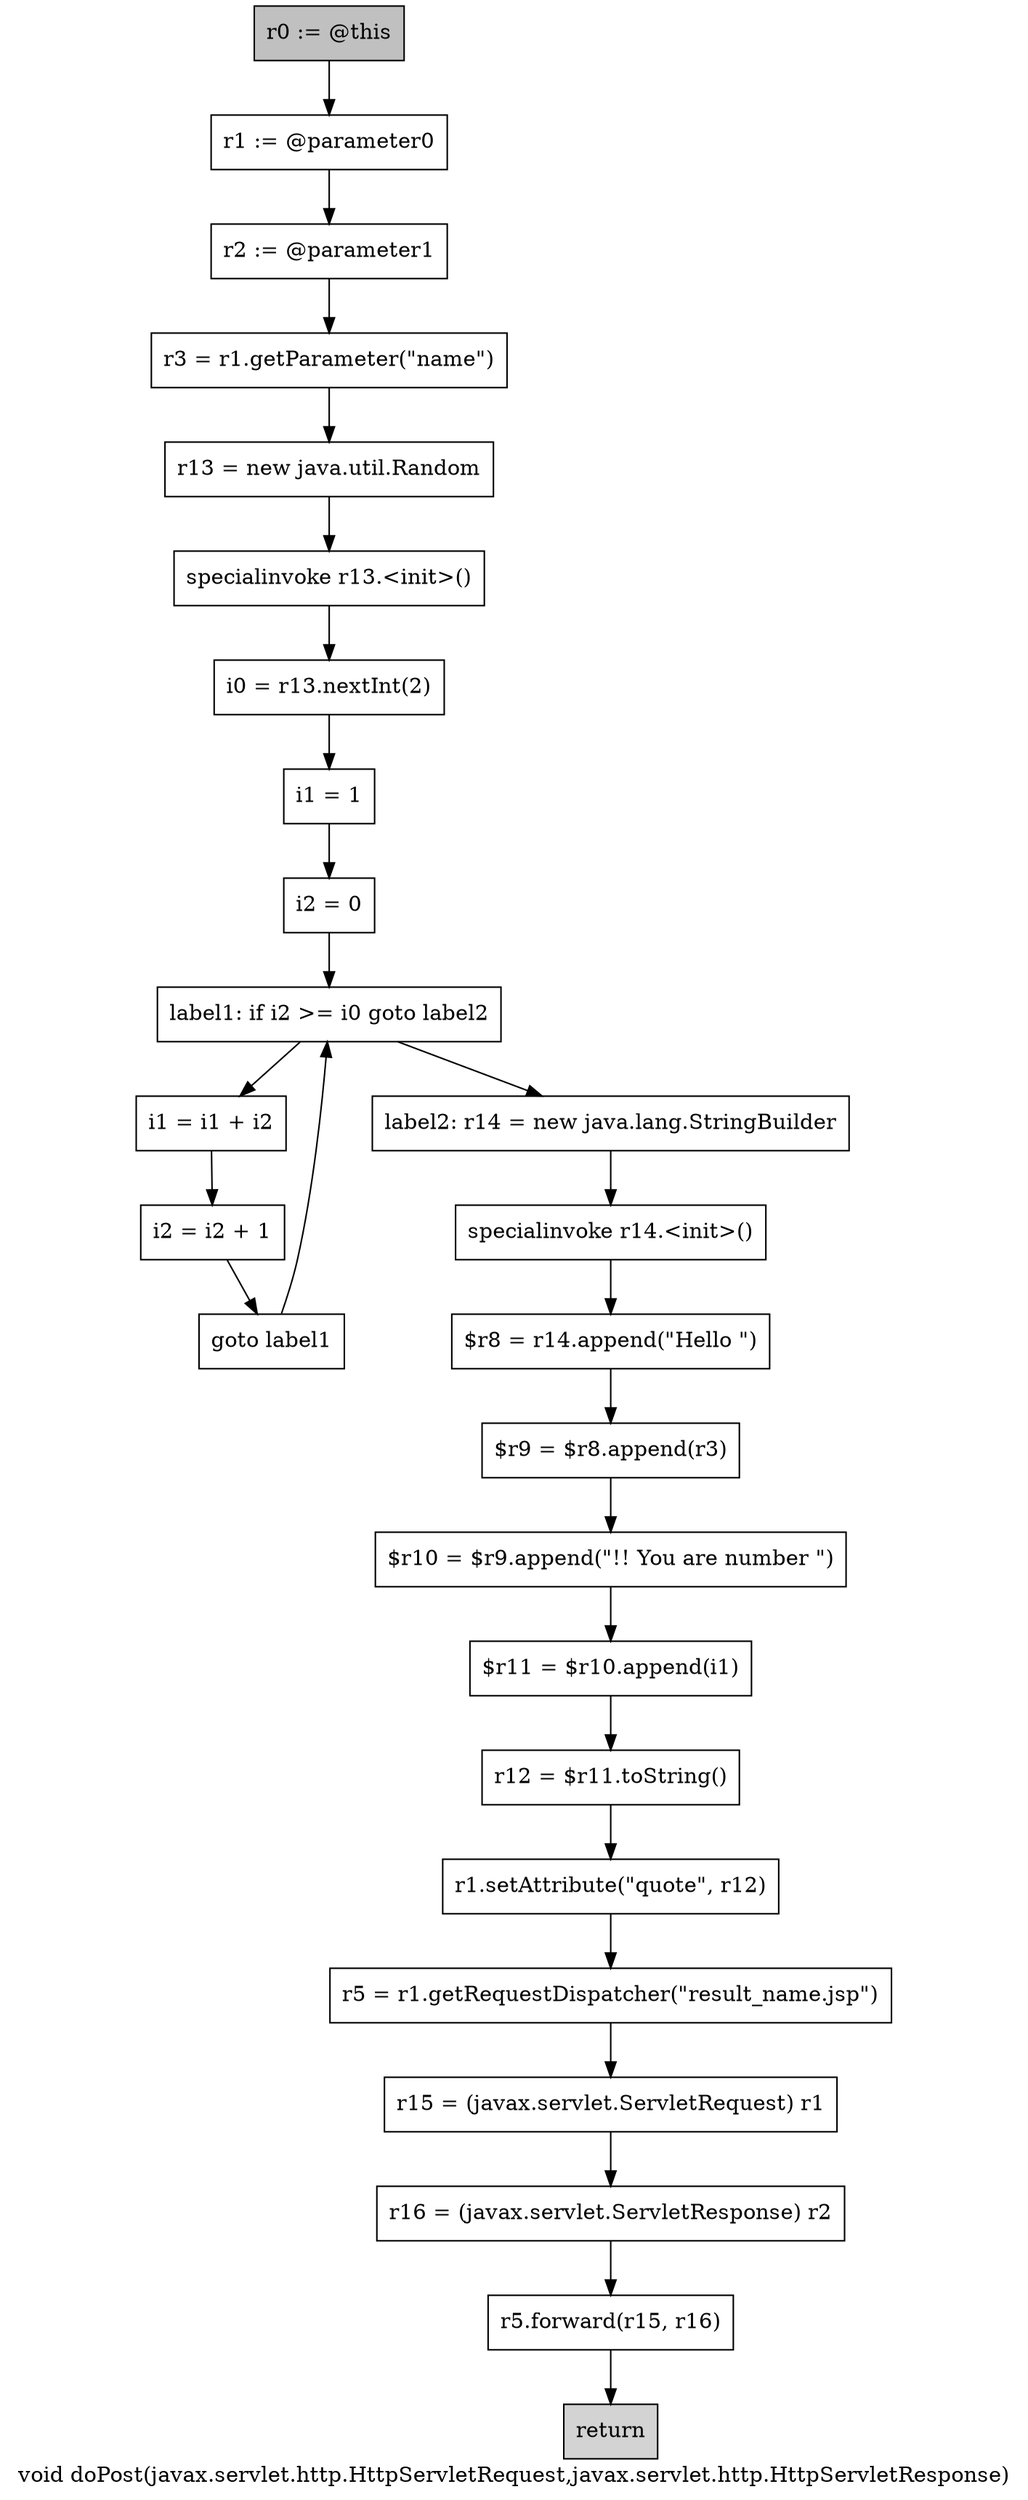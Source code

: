 digraph "void doPost(javax.servlet.http.HttpServletRequest,javax.servlet.http.HttpServletResponse)" {
    label="void doPost(javax.servlet.http.HttpServletRequest,javax.servlet.http.HttpServletResponse)";
    node [shape=box];
    "0" [style=filled,fillcolor=gray,label="r0 := @this",];
    "1" [label="r1 := @parameter0",];
    "0"->"1";
    "2" [label="r2 := @parameter1",];
    "1"->"2";
    "3" [label="r3 = r1.getParameter(\"name\")",];
    "2"->"3";
    "4" [label="r13 = new java.util.Random",];
    "3"->"4";
    "5" [label="specialinvoke r13.<init>()",];
    "4"->"5";
    "6" [label="i0 = r13.nextInt(2)",];
    "5"->"6";
    "7" [label="i1 = 1",];
    "6"->"7";
    "8" [label="i2 = 0",];
    "7"->"8";
    "9" [label="label1: if i2 >= i0 goto label2",];
    "8"->"9";
    "10" [label="i1 = i1 + i2",];
    "9"->"10";
    "13" [label="label2: r14 = new java.lang.StringBuilder",];
    "9"->"13";
    "11" [label="i2 = i2 + 1",];
    "10"->"11";
    "12" [label="goto label1",];
    "11"->"12";
    "12"->"9";
    "14" [label="specialinvoke r14.<init>()",];
    "13"->"14";
    "15" [label="$r8 = r14.append(\"Hello \")",];
    "14"->"15";
    "16" [label="$r9 = $r8.append(r3)",];
    "15"->"16";
    "17" [label="$r10 = $r9.append(\"!! You are number \")",];
    "16"->"17";
    "18" [label="$r11 = $r10.append(i1)",];
    "17"->"18";
    "19" [label="r12 = $r11.toString()",];
    "18"->"19";
    "20" [label="r1.setAttribute(\"quote\", r12)",];
    "19"->"20";
    "21" [label="r5 = r1.getRequestDispatcher(\"result_name.jsp\")",];
    "20"->"21";
    "22" [label="r15 = (javax.servlet.ServletRequest) r1",];
    "21"->"22";
    "23" [label="r16 = (javax.servlet.ServletResponse) r2",];
    "22"->"23";
    "24" [label="r5.forward(r15, r16)",];
    "23"->"24";
    "25" [style=filled,fillcolor=lightgray,label="return",];
    "24"->"25";
}

